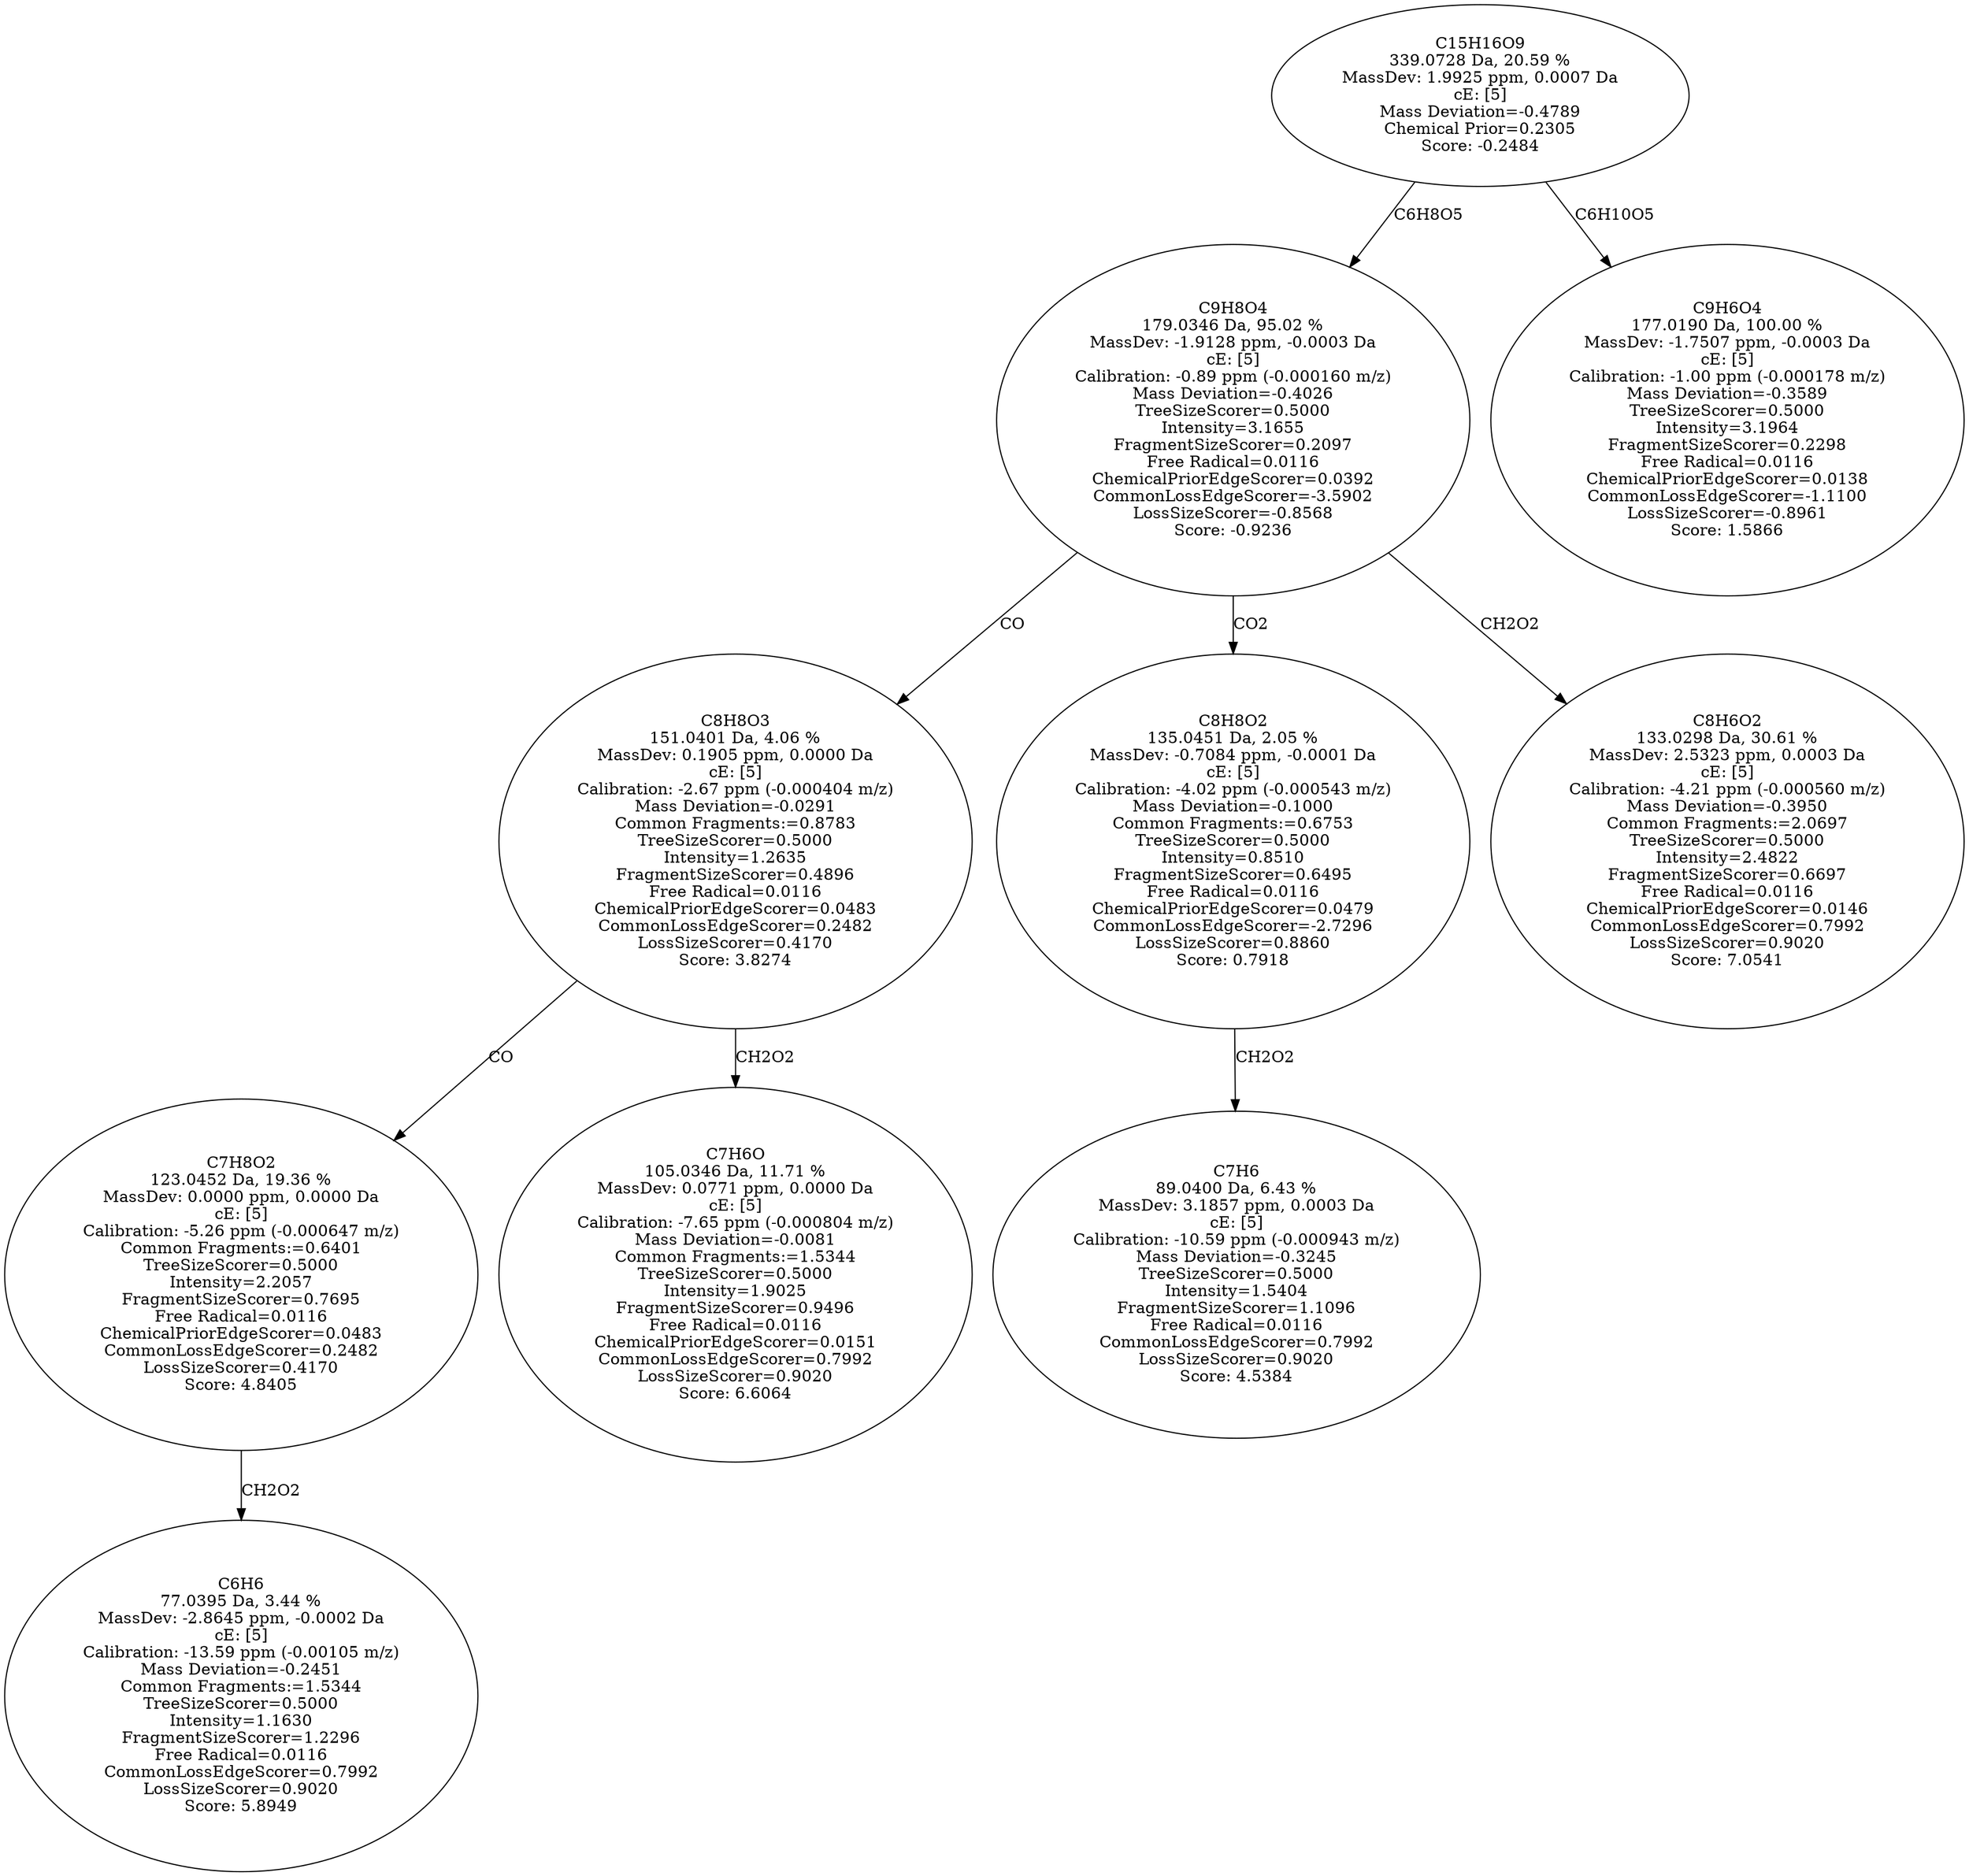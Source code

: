 strict digraph {
v1 [label="C6H6\n77.0395 Da, 3.44 %\nMassDev: -2.8645 ppm, -0.0002 Da\ncE: [5]\nCalibration: -13.59 ppm (-0.00105 m/z)\nMass Deviation=-0.2451\nCommon Fragments:=1.5344\nTreeSizeScorer=0.5000\nIntensity=1.1630\nFragmentSizeScorer=1.2296\nFree Radical=0.0116\nCommonLossEdgeScorer=0.7992\nLossSizeScorer=0.9020\nScore: 5.8949"];
v2 [label="C7H8O2\n123.0452 Da, 19.36 %\nMassDev: 0.0000 ppm, 0.0000 Da\ncE: [5]\nCalibration: -5.26 ppm (-0.000647 m/z)\nCommon Fragments:=0.6401\nTreeSizeScorer=0.5000\nIntensity=2.2057\nFragmentSizeScorer=0.7695\nFree Radical=0.0116\nChemicalPriorEdgeScorer=0.0483\nCommonLossEdgeScorer=0.2482\nLossSizeScorer=0.4170\nScore: 4.8405"];
v3 [label="C7H6O\n105.0346 Da, 11.71 %\nMassDev: 0.0771 ppm, 0.0000 Da\ncE: [5]\nCalibration: -7.65 ppm (-0.000804 m/z)\nMass Deviation=-0.0081\nCommon Fragments:=1.5344\nTreeSizeScorer=0.5000\nIntensity=1.9025\nFragmentSizeScorer=0.9496\nFree Radical=0.0116\nChemicalPriorEdgeScorer=0.0151\nCommonLossEdgeScorer=0.7992\nLossSizeScorer=0.9020\nScore: 6.6064"];
v4 [label="C8H8O3\n151.0401 Da, 4.06 %\nMassDev: 0.1905 ppm, 0.0000 Da\ncE: [5]\nCalibration: -2.67 ppm (-0.000404 m/z)\nMass Deviation=-0.0291\nCommon Fragments:=0.8783\nTreeSizeScorer=0.5000\nIntensity=1.2635\nFragmentSizeScorer=0.4896\nFree Radical=0.0116\nChemicalPriorEdgeScorer=0.0483\nCommonLossEdgeScorer=0.2482\nLossSizeScorer=0.4170\nScore: 3.8274"];
v5 [label="C7H6\n89.0400 Da, 6.43 %\nMassDev: 3.1857 ppm, 0.0003 Da\ncE: [5]\nCalibration: -10.59 ppm (-0.000943 m/z)\nMass Deviation=-0.3245\nTreeSizeScorer=0.5000\nIntensity=1.5404\nFragmentSizeScorer=1.1096\nFree Radical=0.0116\nCommonLossEdgeScorer=0.7992\nLossSizeScorer=0.9020\nScore: 4.5384"];
v6 [label="C8H8O2\n135.0451 Da, 2.05 %\nMassDev: -0.7084 ppm, -0.0001 Da\ncE: [5]\nCalibration: -4.02 ppm (-0.000543 m/z)\nMass Deviation=-0.1000\nCommon Fragments:=0.6753\nTreeSizeScorer=0.5000\nIntensity=0.8510\nFragmentSizeScorer=0.6495\nFree Radical=0.0116\nChemicalPriorEdgeScorer=0.0479\nCommonLossEdgeScorer=-2.7296\nLossSizeScorer=0.8860\nScore: 0.7918"];
v7 [label="C8H6O2\n133.0298 Da, 30.61 %\nMassDev: 2.5323 ppm, 0.0003 Da\ncE: [5]\nCalibration: -4.21 ppm (-0.000560 m/z)\nMass Deviation=-0.3950\nCommon Fragments:=2.0697\nTreeSizeScorer=0.5000\nIntensity=2.4822\nFragmentSizeScorer=0.6697\nFree Radical=0.0116\nChemicalPriorEdgeScorer=0.0146\nCommonLossEdgeScorer=0.7992\nLossSizeScorer=0.9020\nScore: 7.0541"];
v8 [label="C9H8O4\n179.0346 Da, 95.02 %\nMassDev: -1.9128 ppm, -0.0003 Da\ncE: [5]\nCalibration: -0.89 ppm (-0.000160 m/z)\nMass Deviation=-0.4026\nTreeSizeScorer=0.5000\nIntensity=3.1655\nFragmentSizeScorer=0.2097\nFree Radical=0.0116\nChemicalPriorEdgeScorer=0.0392\nCommonLossEdgeScorer=-3.5902\nLossSizeScorer=-0.8568\nScore: -0.9236"];
v9 [label="C9H6O4\n177.0190 Da, 100.00 %\nMassDev: -1.7507 ppm, -0.0003 Da\ncE: [5]\nCalibration: -1.00 ppm (-0.000178 m/z)\nMass Deviation=-0.3589\nTreeSizeScorer=0.5000\nIntensity=3.1964\nFragmentSizeScorer=0.2298\nFree Radical=0.0116\nChemicalPriorEdgeScorer=0.0138\nCommonLossEdgeScorer=-1.1100\nLossSizeScorer=-0.8961\nScore: 1.5866"];
v10 [label="C15H16O9\n339.0728 Da, 20.59 %\nMassDev: 1.9925 ppm, 0.0007 Da\ncE: [5]\nMass Deviation=-0.4789\nChemical Prior=0.2305\nScore: -0.2484"];
v2 -> v1 [label="CH2O2"];
v4 -> v2 [label="CO"];
v4 -> v3 [label="CH2O2"];
v8 -> v4 [label="CO"];
v6 -> v5 [label="CH2O2"];
v8 -> v6 [label="CO2"];
v8 -> v7 [label="CH2O2"];
v10 -> v8 [label="C6H8O5"];
v10 -> v9 [label="C6H10O5"];
}